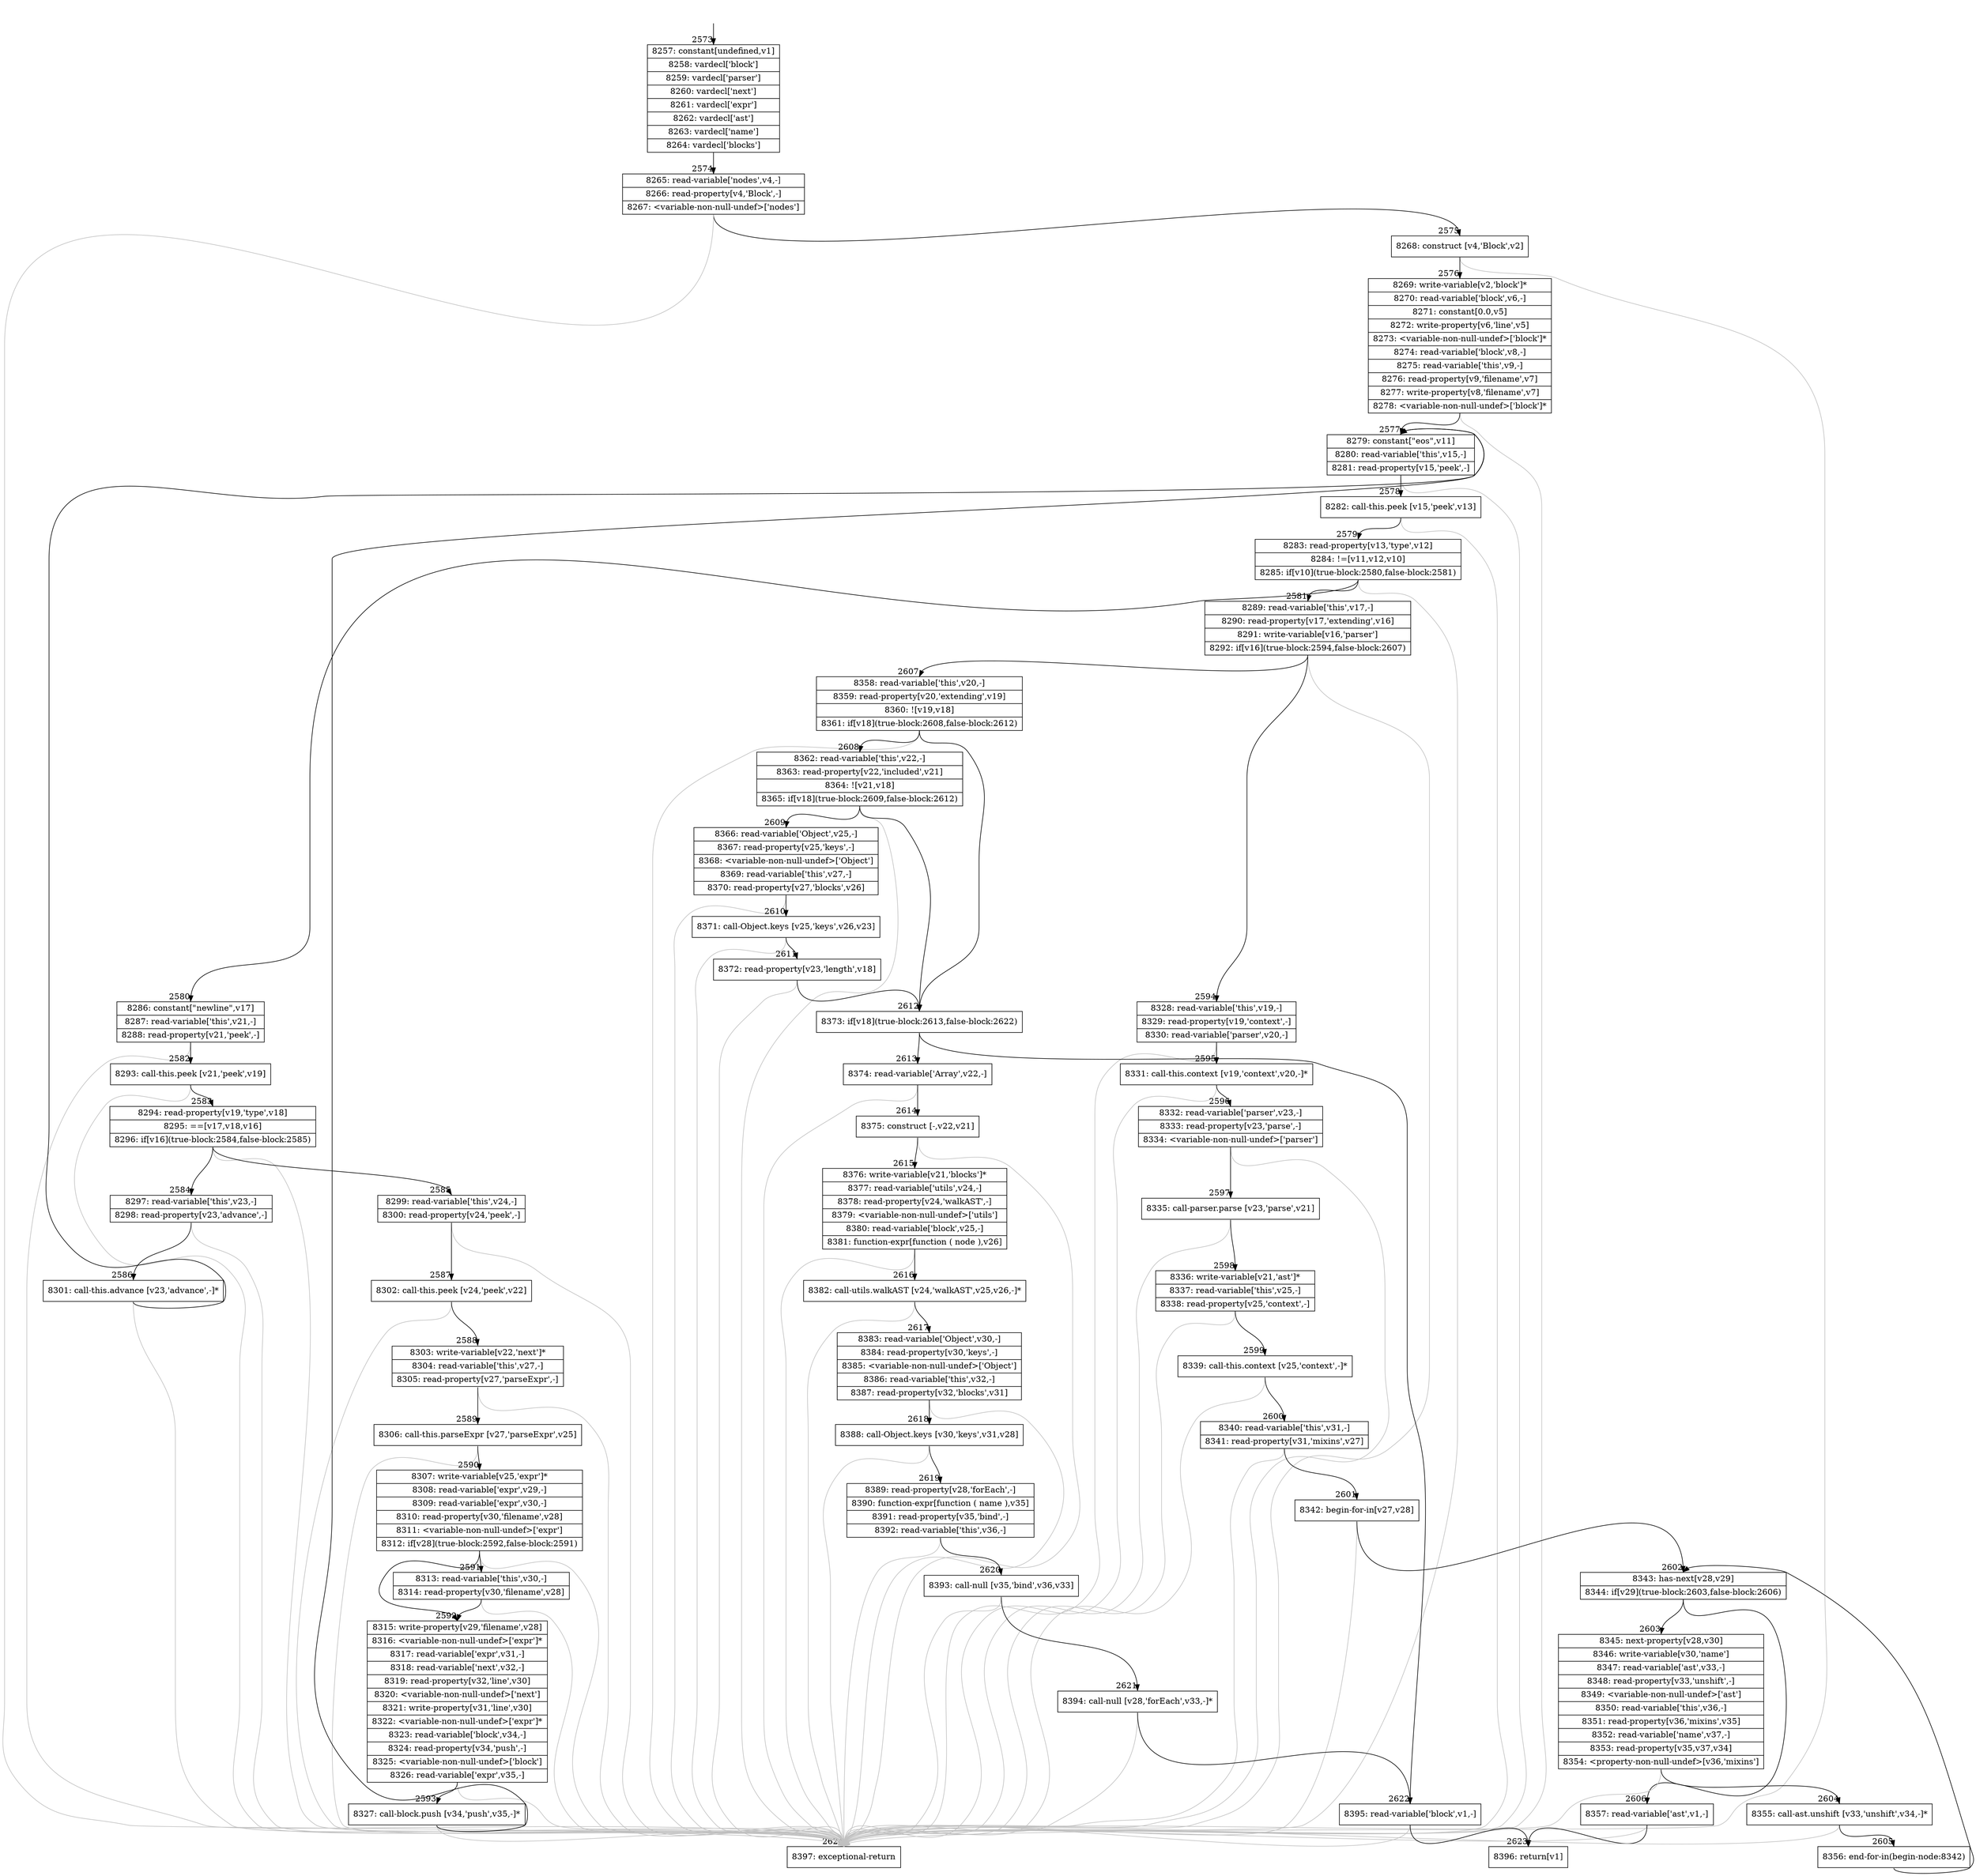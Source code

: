digraph {
rankdir="TD"
BB_entry161[shape=none,label=""];
BB_entry161 -> BB2573 [tailport=s, headport=n, headlabel="    2573"]
BB2573 [shape=record label="{8257: constant[undefined,v1]|8258: vardecl['block']|8259: vardecl['parser']|8260: vardecl['next']|8261: vardecl['expr']|8262: vardecl['ast']|8263: vardecl['name']|8264: vardecl['blocks']}" ] 
BB2573 -> BB2574 [tailport=s, headport=n, headlabel="      2574"]
BB2574 [shape=record label="{8265: read-variable['nodes',v4,-]|8266: read-property[v4,'Block',-]|8267: \<variable-non-null-undef\>['nodes']}" ] 
BB2574 -> BB2575 [tailport=s, headport=n, headlabel="      2575"]
BB2574 -> BB2624 [tailport=s, headport=n, color=gray, headlabel="      2624"]
BB2575 [shape=record label="{8268: construct [v4,'Block',v2]}" ] 
BB2575 -> BB2576 [tailport=s, headport=n, headlabel="      2576"]
BB2575 -> BB2624 [tailport=s, headport=n, color=gray]
BB2576 [shape=record label="{8269: write-variable[v2,'block']*|8270: read-variable['block',v6,-]|8271: constant[0.0,v5]|8272: write-property[v6,'line',v5]|8273: \<variable-non-null-undef\>['block']*|8274: read-variable['block',v8,-]|8275: read-variable['this',v9,-]|8276: read-property[v9,'filename',v7]|8277: write-property[v8,'filename',v7]|8278: \<variable-non-null-undef\>['block']*}" ] 
BB2576 -> BB2577 [tailport=s, headport=n, headlabel="      2577"]
BB2576 -> BB2624 [tailport=s, headport=n, color=gray]
BB2577 [shape=record label="{8279: constant[\"eos\",v11]|8280: read-variable['this',v15,-]|8281: read-property[v15,'peek',-]}" ] 
BB2577 -> BB2578 [tailport=s, headport=n, headlabel="      2578"]
BB2577 -> BB2624 [tailport=s, headport=n, color=gray]
BB2578 [shape=record label="{8282: call-this.peek [v15,'peek',v13]}" ] 
BB2578 -> BB2579 [tailport=s, headport=n, headlabel="      2579"]
BB2578 -> BB2624 [tailport=s, headport=n, color=gray]
BB2579 [shape=record label="{8283: read-property[v13,'type',v12]|8284: !=[v11,v12,v10]|8285: if[v10](true-block:2580,false-block:2581)}" ] 
BB2579 -> BB2580 [tailport=s, headport=n, headlabel="      2580"]
BB2579 -> BB2581 [tailport=s, headport=n, headlabel="      2581"]
BB2579 -> BB2624 [tailport=s, headport=n, color=gray]
BB2580 [shape=record label="{8286: constant[\"newline\",v17]|8287: read-variable['this',v21,-]|8288: read-property[v21,'peek',-]}" ] 
BB2580 -> BB2582 [tailport=s, headport=n, headlabel="      2582"]
BB2580 -> BB2624 [tailport=s, headport=n, color=gray]
BB2581 [shape=record label="{8289: read-variable['this',v17,-]|8290: read-property[v17,'extending',v16]|8291: write-variable[v16,'parser']|8292: if[v16](true-block:2594,false-block:2607)}" ] 
BB2581 -> BB2594 [tailport=s, headport=n, headlabel="      2594"]
BB2581 -> BB2607 [tailport=s, headport=n, headlabel="      2607"]
BB2581 -> BB2624 [tailport=s, headport=n, color=gray]
BB2582 [shape=record label="{8293: call-this.peek [v21,'peek',v19]}" ] 
BB2582 -> BB2583 [tailport=s, headport=n, headlabel="      2583"]
BB2582 -> BB2624 [tailport=s, headport=n, color=gray]
BB2583 [shape=record label="{8294: read-property[v19,'type',v18]|8295: ==[v17,v18,v16]|8296: if[v16](true-block:2584,false-block:2585)}" ] 
BB2583 -> BB2584 [tailport=s, headport=n, headlabel="      2584"]
BB2583 -> BB2585 [tailport=s, headport=n, headlabel="      2585"]
BB2583 -> BB2624 [tailport=s, headport=n, color=gray]
BB2584 [shape=record label="{8297: read-variable['this',v23,-]|8298: read-property[v23,'advance',-]}" ] 
BB2584 -> BB2586 [tailport=s, headport=n, headlabel="      2586"]
BB2584 -> BB2624 [tailport=s, headport=n, color=gray]
BB2585 [shape=record label="{8299: read-variable['this',v24,-]|8300: read-property[v24,'peek',-]}" ] 
BB2585 -> BB2587 [tailport=s, headport=n, headlabel="      2587"]
BB2585 -> BB2624 [tailport=s, headport=n, color=gray]
BB2586 [shape=record label="{8301: call-this.advance [v23,'advance',-]*}" ] 
BB2586 -> BB2577 [tailport=s, headport=n]
BB2586 -> BB2624 [tailport=s, headport=n, color=gray]
BB2587 [shape=record label="{8302: call-this.peek [v24,'peek',v22]}" ] 
BB2587 -> BB2588 [tailport=s, headport=n, headlabel="      2588"]
BB2587 -> BB2624 [tailport=s, headport=n, color=gray]
BB2588 [shape=record label="{8303: write-variable[v22,'next']*|8304: read-variable['this',v27,-]|8305: read-property[v27,'parseExpr',-]}" ] 
BB2588 -> BB2589 [tailport=s, headport=n, headlabel="      2589"]
BB2588 -> BB2624 [tailport=s, headport=n, color=gray]
BB2589 [shape=record label="{8306: call-this.parseExpr [v27,'parseExpr',v25]}" ] 
BB2589 -> BB2590 [tailport=s, headport=n, headlabel="      2590"]
BB2589 -> BB2624 [tailport=s, headport=n, color=gray]
BB2590 [shape=record label="{8307: write-variable[v25,'expr']*|8308: read-variable['expr',v29,-]|8309: read-variable['expr',v30,-]|8310: read-property[v30,'filename',v28]|8311: \<variable-non-null-undef\>['expr']|8312: if[v28](true-block:2592,false-block:2591)}" ] 
BB2590 -> BB2592 [tailport=s, headport=n, headlabel="      2592"]
BB2590 -> BB2591 [tailport=s, headport=n, headlabel="      2591"]
BB2590 -> BB2624 [tailport=s, headport=n, color=gray]
BB2591 [shape=record label="{8313: read-variable['this',v30,-]|8314: read-property[v30,'filename',v28]}" ] 
BB2591 -> BB2592 [tailport=s, headport=n]
BB2591 -> BB2624 [tailport=s, headport=n, color=gray]
BB2592 [shape=record label="{8315: write-property[v29,'filename',v28]|8316: \<variable-non-null-undef\>['expr']*|8317: read-variable['expr',v31,-]|8318: read-variable['next',v32,-]|8319: read-property[v32,'line',v30]|8320: \<variable-non-null-undef\>['next']|8321: write-property[v31,'line',v30]|8322: \<variable-non-null-undef\>['expr']*|8323: read-variable['block',v34,-]|8324: read-property[v34,'push',-]|8325: \<variable-non-null-undef\>['block']|8326: read-variable['expr',v35,-]}" ] 
BB2592 -> BB2593 [tailport=s, headport=n, headlabel="      2593"]
BB2592 -> BB2624 [tailport=s, headport=n, color=gray]
BB2593 [shape=record label="{8327: call-block.push [v34,'push',v35,-]*}" ] 
BB2593 -> BB2577 [tailport=s, headport=n]
BB2593 -> BB2624 [tailport=s, headport=n, color=gray]
BB2594 [shape=record label="{8328: read-variable['this',v19,-]|8329: read-property[v19,'context',-]|8330: read-variable['parser',v20,-]}" ] 
BB2594 -> BB2595 [tailport=s, headport=n, headlabel="      2595"]
BB2594 -> BB2624 [tailport=s, headport=n, color=gray]
BB2595 [shape=record label="{8331: call-this.context [v19,'context',v20,-]*}" ] 
BB2595 -> BB2596 [tailport=s, headport=n, headlabel="      2596"]
BB2595 -> BB2624 [tailport=s, headport=n, color=gray]
BB2596 [shape=record label="{8332: read-variable['parser',v23,-]|8333: read-property[v23,'parse',-]|8334: \<variable-non-null-undef\>['parser']}" ] 
BB2596 -> BB2597 [tailport=s, headport=n, headlabel="      2597"]
BB2596 -> BB2624 [tailport=s, headport=n, color=gray]
BB2597 [shape=record label="{8335: call-parser.parse [v23,'parse',v21]}" ] 
BB2597 -> BB2598 [tailport=s, headport=n, headlabel="      2598"]
BB2597 -> BB2624 [tailport=s, headport=n, color=gray]
BB2598 [shape=record label="{8336: write-variable[v21,'ast']*|8337: read-variable['this',v25,-]|8338: read-property[v25,'context',-]}" ] 
BB2598 -> BB2599 [tailport=s, headport=n, headlabel="      2599"]
BB2598 -> BB2624 [tailport=s, headport=n, color=gray]
BB2599 [shape=record label="{8339: call-this.context [v25,'context',-]*}" ] 
BB2599 -> BB2600 [tailport=s, headport=n, headlabel="      2600"]
BB2599 -> BB2624 [tailport=s, headport=n, color=gray]
BB2600 [shape=record label="{8340: read-variable['this',v31,-]|8341: read-property[v31,'mixins',v27]}" ] 
BB2600 -> BB2601 [tailport=s, headport=n, headlabel="      2601"]
BB2600 -> BB2624 [tailport=s, headport=n, color=gray]
BB2601 [shape=record label="{8342: begin-for-in[v27,v28]}" ] 
BB2601 -> BB2602 [tailport=s, headport=n, headlabel="      2602"]
BB2601 -> BB2624 [tailport=s, headport=n, color=gray]
BB2602 [shape=record label="{8343: has-next[v28,v29]|8344: if[v29](true-block:2603,false-block:2606)}" ] 
BB2602 -> BB2603 [tailport=s, headport=n, headlabel="      2603"]
BB2602 -> BB2606 [tailport=s, headport=n, headlabel="      2606"]
BB2603 [shape=record label="{8345: next-property[v28,v30]|8346: write-variable[v30,'name']|8347: read-variable['ast',v33,-]|8348: read-property[v33,'unshift',-]|8349: \<variable-non-null-undef\>['ast']|8350: read-variable['this',v36,-]|8351: read-property[v36,'mixins',v35]|8352: read-variable['name',v37,-]|8353: read-property[v35,v37,v34]|8354: \<property-non-null-undef\>[v36,'mixins']}" ] 
BB2603 -> BB2604 [tailport=s, headport=n, headlabel="      2604"]
BB2603 -> BB2624 [tailport=s, headport=n, color=gray]
BB2604 [shape=record label="{8355: call-ast.unshift [v33,'unshift',v34,-]*}" ] 
BB2604 -> BB2605 [tailport=s, headport=n, headlabel="      2605"]
BB2604 -> BB2624 [tailport=s, headport=n, color=gray]
BB2605 [shape=record label="{8356: end-for-in(begin-node:8342)}" ] 
BB2605 -> BB2602 [tailport=s, headport=n]
BB2606 [shape=record label="{8357: read-variable['ast',v1,-]}" ] 
BB2606 -> BB2623 [tailport=s, headport=n, headlabel="      2623"]
BB2606 -> BB2624 [tailport=s, headport=n, color=gray]
BB2607 [shape=record label="{8358: read-variable['this',v20,-]|8359: read-property[v20,'extending',v19]|8360: ![v19,v18]|8361: if[v18](true-block:2608,false-block:2612)}" ] 
BB2607 -> BB2612 [tailport=s, headport=n, headlabel="      2612"]
BB2607 -> BB2608 [tailport=s, headport=n, headlabel="      2608"]
BB2607 -> BB2624 [tailport=s, headport=n, color=gray]
BB2608 [shape=record label="{8362: read-variable['this',v22,-]|8363: read-property[v22,'included',v21]|8364: ![v21,v18]|8365: if[v18](true-block:2609,false-block:2612)}" ] 
BB2608 -> BB2612 [tailport=s, headport=n]
BB2608 -> BB2609 [tailport=s, headport=n, headlabel="      2609"]
BB2608 -> BB2624 [tailport=s, headport=n, color=gray]
BB2609 [shape=record label="{8366: read-variable['Object',v25,-]|8367: read-property[v25,'keys',-]|8368: \<variable-non-null-undef\>['Object']|8369: read-variable['this',v27,-]|8370: read-property[v27,'blocks',v26]}" ] 
BB2609 -> BB2610 [tailport=s, headport=n, headlabel="      2610"]
BB2609 -> BB2624 [tailport=s, headport=n, color=gray]
BB2610 [shape=record label="{8371: call-Object.keys [v25,'keys',v26,v23]}" ] 
BB2610 -> BB2611 [tailport=s, headport=n, headlabel="      2611"]
BB2610 -> BB2624 [tailport=s, headport=n, color=gray]
BB2611 [shape=record label="{8372: read-property[v23,'length',v18]}" ] 
BB2611 -> BB2612 [tailport=s, headport=n]
BB2611 -> BB2624 [tailport=s, headport=n, color=gray]
BB2612 [shape=record label="{8373: if[v18](true-block:2613,false-block:2622)}" ] 
BB2612 -> BB2613 [tailport=s, headport=n, headlabel="      2613"]
BB2612 -> BB2622 [tailport=s, headport=n, headlabel="      2622"]
BB2613 [shape=record label="{8374: read-variable['Array',v22,-]}" ] 
BB2613 -> BB2614 [tailport=s, headport=n, headlabel="      2614"]
BB2613 -> BB2624 [tailport=s, headport=n, color=gray]
BB2614 [shape=record label="{8375: construct [-,v22,v21]}" ] 
BB2614 -> BB2615 [tailport=s, headport=n, headlabel="      2615"]
BB2614 -> BB2624 [tailport=s, headport=n, color=gray]
BB2615 [shape=record label="{8376: write-variable[v21,'blocks']*|8377: read-variable['utils',v24,-]|8378: read-property[v24,'walkAST',-]|8379: \<variable-non-null-undef\>['utils']|8380: read-variable['block',v25,-]|8381: function-expr[function ( node ),v26]}" ] 
BB2615 -> BB2616 [tailport=s, headport=n, headlabel="      2616"]
BB2615 -> BB2624 [tailport=s, headport=n, color=gray]
BB2616 [shape=record label="{8382: call-utils.walkAST [v24,'walkAST',v25,v26,-]*}" ] 
BB2616 -> BB2617 [tailport=s, headport=n, headlabel="      2617"]
BB2616 -> BB2624 [tailport=s, headport=n, color=gray]
BB2617 [shape=record label="{8383: read-variable['Object',v30,-]|8384: read-property[v30,'keys',-]|8385: \<variable-non-null-undef\>['Object']|8386: read-variable['this',v32,-]|8387: read-property[v32,'blocks',v31]}" ] 
BB2617 -> BB2618 [tailport=s, headport=n, headlabel="      2618"]
BB2617 -> BB2624 [tailport=s, headport=n, color=gray]
BB2618 [shape=record label="{8388: call-Object.keys [v30,'keys',v31,v28]}" ] 
BB2618 -> BB2619 [tailport=s, headport=n, headlabel="      2619"]
BB2618 -> BB2624 [tailport=s, headport=n, color=gray]
BB2619 [shape=record label="{8389: read-property[v28,'forEach',-]|8390: function-expr[function ( name ),v35]|8391: read-property[v35,'bind',-]|8392: read-variable['this',v36,-]}" ] 
BB2619 -> BB2620 [tailport=s, headport=n, headlabel="      2620"]
BB2619 -> BB2624 [tailport=s, headport=n, color=gray]
BB2620 [shape=record label="{8393: call-null [v35,'bind',v36,v33]}" ] 
BB2620 -> BB2621 [tailport=s, headport=n, headlabel="      2621"]
BB2620 -> BB2624 [tailport=s, headport=n, color=gray]
BB2621 [shape=record label="{8394: call-null [v28,'forEach',v33,-]*}" ] 
BB2621 -> BB2622 [tailport=s, headport=n]
BB2621 -> BB2624 [tailport=s, headport=n, color=gray]
BB2622 [shape=record label="{8395: read-variable['block',v1,-]}" ] 
BB2622 -> BB2623 [tailport=s, headport=n]
BB2622 -> BB2624 [tailport=s, headport=n, color=gray]
BB2623 [shape=record label="{8396: return[v1]}" ] 
BB2624 [shape=record label="{8397: exceptional-return}" ] 
//#$~ 2903
}
